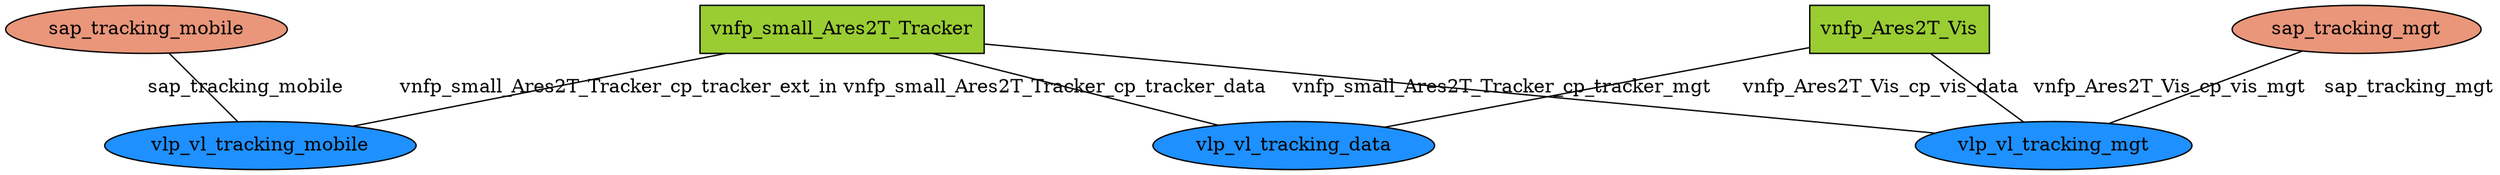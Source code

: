strict graph G {
  splines=false;
  overlap=false;
  mindist=2.0;
  2056075535 [ label="vnfp_small_Ares2T_Tracker" shape="box" style="filled" fillcolor="yellowgreen" ];
  1169940735 [ label="vnfp_Ares2T_Vis" shape="box" style="filled" fillcolor="yellowgreen" ];
  1228317574 [ label="vlp_vl_tracking_mobile" shape="oval" style="filled" fillcolor="dodgerblue" ];
  -1844810866 [ label="vlp_vl_tracking_data" shape="oval" style="filled" fillcolor="dodgerblue" ];
  -2137711178 [ label="vlp_vl_tracking_mgt" shape="oval" style="filled" fillcolor="dodgerblue" ];
  -734211891 [ label="sap_tracking_mobile" shape="oval" style="filled" fillcolor="darksalmon" ];
  1141657039 [ label="sap_tracking_mgt" shape="oval" style="filled" fillcolor="darksalmon" ];
  2056075535 -- 1228317574 [ label="vnfp_small_Ares2T_Tracker_cp_tracker_ext_in" ];
  2056075535 -- -1844810866 [ label="vnfp_small_Ares2T_Tracker_cp_tracker_data" ];
  2056075535 -- -2137711178 [ label="vnfp_small_Ares2T_Tracker_cp_tracker_mgt" ];
  1169940735 -- -1844810866 [ label="vnfp_Ares2T_Vis_cp_vis_data" ];
  1169940735 -- -2137711178 [ label="vnfp_Ares2T_Vis_cp_vis_mgt" ];
  -734211891 -- 1228317574 [ label="sap_tracking_mobile" ];
  1141657039 -- -2137711178 [ label="sap_tracking_mgt" ];
}
